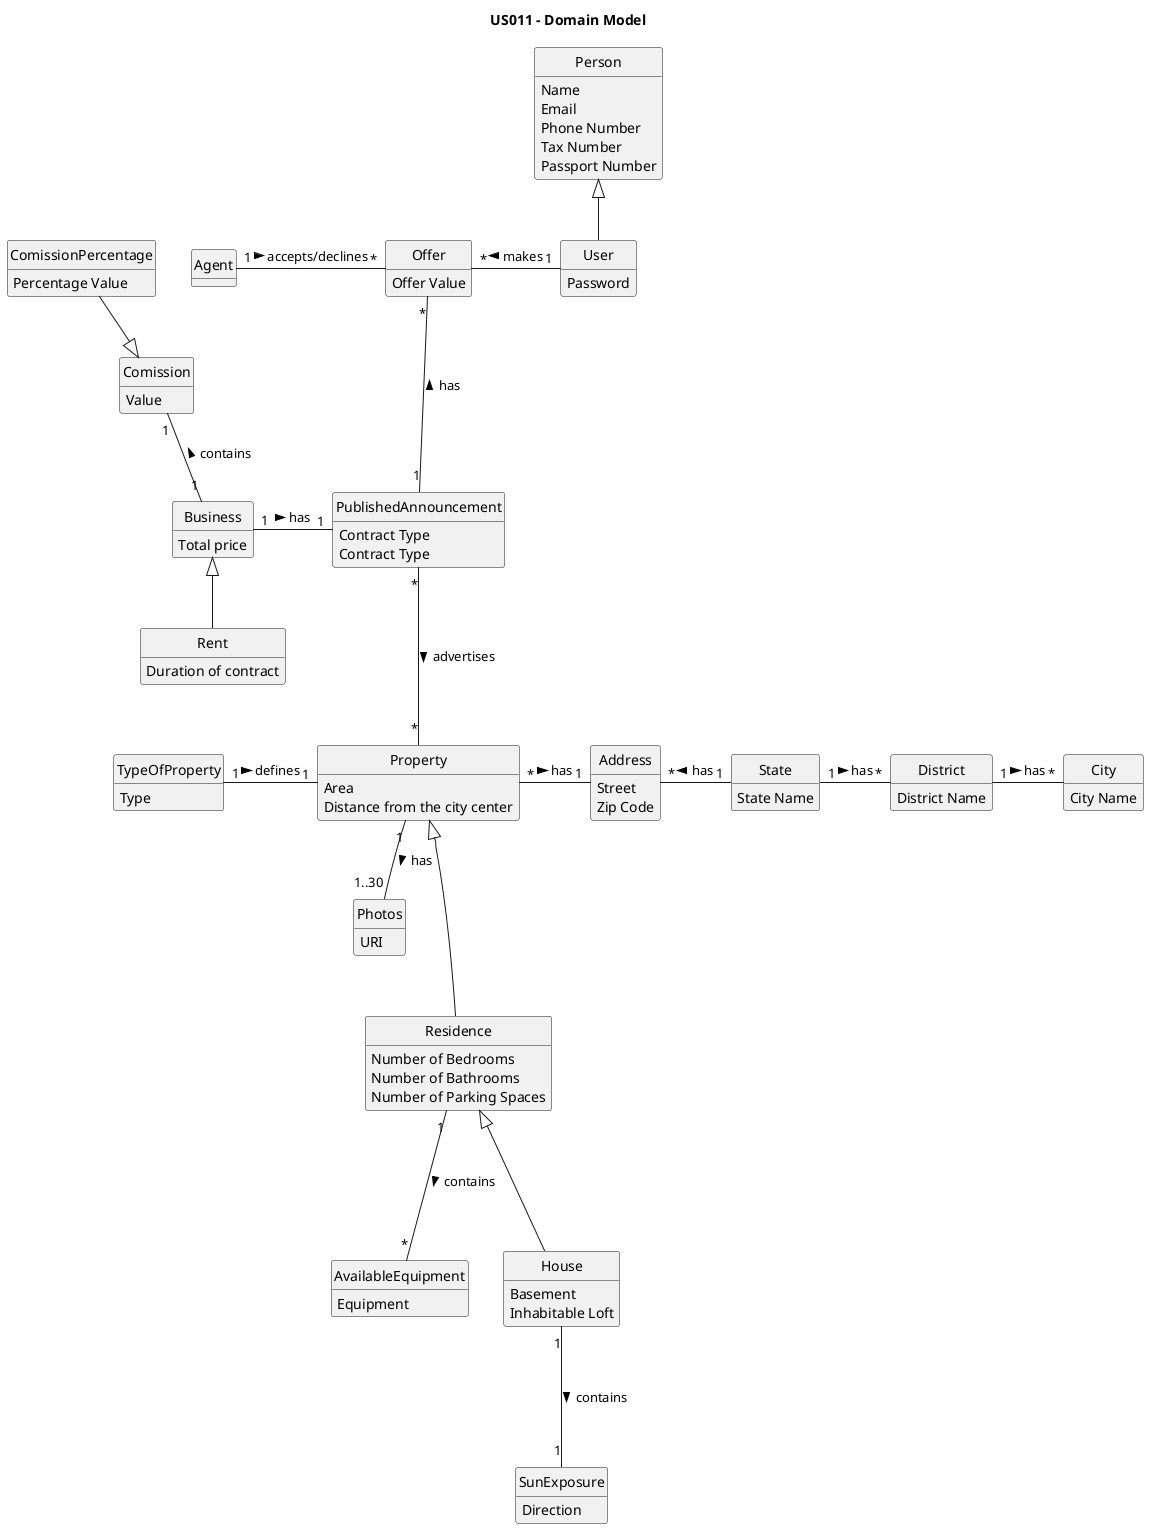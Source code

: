 @startuml

title US011 - Domain Model

skinparam groupInheritance 2
skinparam monochrome true
skinparam packageStyle rectangle
skinparam shadowing false
skinparam classAttributeIconSize 0
hide circle
hide methods

class PublishedAnnouncement {
    Contract Type
}

class Agent {

}

class Person{
Name
Email
Phone Number
Tax Number
Passport Number
}


class User{
Password
}

class Address {
Street
Zip Code
}

class AvailableEquipment {
Equipment
}


class Business {
Total price
}


class City {
City Name
}

class Comission {
Value
}
'/

class ComissionPercentage {
Percentage Value
}
'/


class District {
District Name
}


class House {
Basement
Inhabitable Loft
}


class Photos {
URI
}

class Property {
Area
Distance from the city center
}

class PublishedAnnouncement {
Contract Type

}


class Rent {
Duration of contract
}


class Residence {
Number of Bedrooms
Number of Bathrooms
Number of Parking Spaces
}


class State {
State Name
}

class SunExposure {
Direction
}

class TypeOfProperty {
Type
}
class Offer{
    Offer Value
}


Business <|-- Rent

Comission "1" -- "1" Business : contains <
ComissionPercentage  --|> Comission

District "1" -right- "*" City : has >

House "1" --- "1" SunExposure : contains >

Property <|--- Residence
Property "*" -right- "1" Address : has >
PublishedAnnouncement "1" -left- "1" Business : has <
Property "1" -- "1..30" Photos : has >
PublishedAnnouncement "*" --- "*" Property: advertises >

Residence "1" --- "*" AvailableEquipment : contains >
Residence <|--- House

State "1" -right- "*" District : has >
State "1" -left- "*" Address : has >

TypeOfProperty "1" -right- "1" Property : defines >
Person <|-- User

User "1" -left "*" Offer : makes >
Agent "1" -right "*" Offer : accepts/declines > 
PublishedAnnouncement "1"  -up-- "*" Offer : has >
@enduml